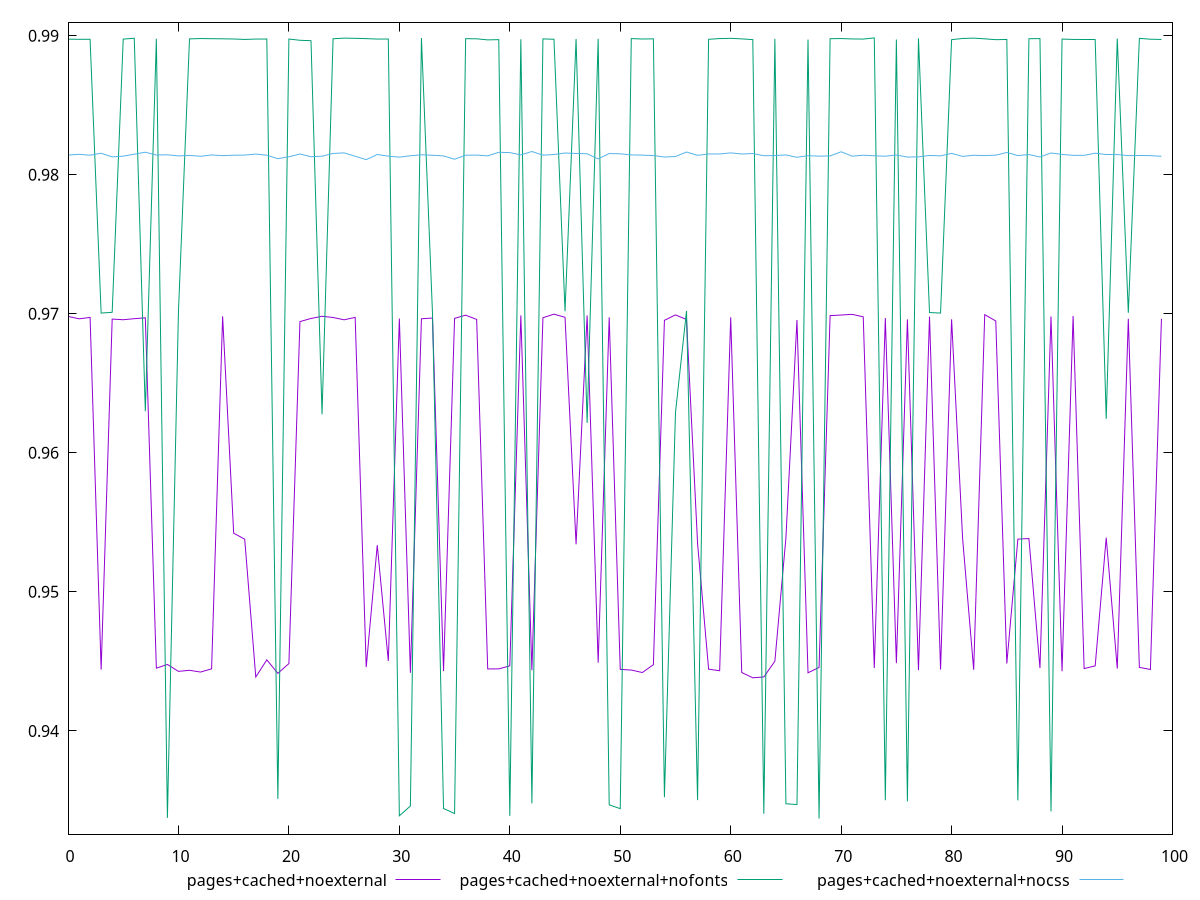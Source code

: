 $_pagesCachedNoexternal <<EOF
0.969815714191809
0.9696395155677071
0.9697378940194878
0.944407819465668
0.9696207869410118
0.9695725549026792
0.9696492637468974
0.9697115720903988
0.9445116748948423
0.9447785388146521
0.9442810878921112
0.9443586186808409
0.9442324490512906
0.9444625992429347
0.9698165564331006
0.9542194858753041
0.9537871510506359
0.9438750611159565
0.9451102325570586
0.9441392428641504
0.9448441139703012
0.9694406971361349
0.969663217044503
0.9698222366867115
0.9697345911202331
0.9695679974116888
0.9697405056587474
0.9445910298060379
0.9533589819818202
0.9450313307539359
0.9696567983209751
0.9441786681803188
0.9696430229858461
0.9696943543274201
0.9443043341347634
0.9696721694350283
0.9699027612164445
0.9695940754595436
0.9444557176450321
0.9444615044764317
0.9446773993320652
0.9698856939992643
0.9443622913521781
0.9697141043757205
0.9699760042600412
0.9697465809730696
0.953421203936275
0.9698820435970718
0.9449035728057286
0.9697441940155692
0.9444233687977306
0.9443766349475476
0.9441986655574282
0.9447618001468132
0.969532044507188
0.9699204658925562
0.9695918608249618
0.9535025597538733
0.9444387070232205
0.9443265436844661
0.9697480525706881
0.9441990641556408
0.943818659790264
0.9438781687915663
0.9450116370946606
0.9538912946715461
0.9695559620850455
0.9441787466095344
0.9445661868245683
0.9698689069501023
0.9699120614787262
0.969959606949522
0.9697838950685733
0.9445262174955569
0.9696949741683276
0.9448702923983228
0.9695979823261709
0.9443700211147269
0.9698030070569302
0.9444098667759522
0.9696055520865872
0.9538105127530174
0.9443949673544476
0.9699384140864882
0.9694831264081069
0.9448485597514347
0.95379293662775
0.9538354092575859
0.9445212225933786
0.9698091907895345
0.9442954436512041
0.9698363716171208
0.9444827850093174
0.9446764630744705
0.9538944812216695
0.944483299697082
0.9696421776319804
0.9445697538861441
0.9444174427467722
0.9696467459599122
EOF
$_pagesCachedNoexternalNofonts <<EOF
0.9897532878880329
0.989742789552905
0.9897461153569882
0.9700525646975257
0.9701061025643266
0.9897596723703004
0.989818153402815
0.9629890873986536
0.9897821390681845
0.9337462781709718
0.9701520180127408
0.9897736619772801
0.9897983086646659
0.9897872742554097
0.9897794038285332
0.9897648370468974
0.9897340314957839
0.9897620170640882
0.9897653041333387
0.935109841978557
0.9897637571190381
0.9896726359023188
0.989644082955022
0.9627756978454953
0.989783645580894
0.9898279950270756
0.989815416513498
0.9897908677893618
0.9897608297625098
0.9897630885514856
0.9338908664727694
0.9345993493083513
0.9898382476603009
0.9700488470979063
0.9344181759731617
0.9340569496599471
0.9897889000136255
0.9897798147899375
0.9897014855604221
0.9897200332913081
0.9338875052885706
0.9897449224474675
0.9347872989413444
0.9897731609011338
0.9897458235753258
0.9701852847132597
0.989768791802093
0.9621512236541274
0.9897805639079602
0.9346816418261547
0.9344081586905926
0.9897955465851398
0.9897639328271297
0.9897773103106808
0.9352333472119644
0.9628867996375161
0.9702037529180756
0.9350203038096443
0.9897447894190411
0.9897957988715345
0.9898140030310261
0.9897740731035847
0.9897202611181725
0.9340431063323773
0.9897725955634025
0.9347604114203087
0.9347006494551418
0.9897263122552555
0.933697425291549
0.9897874496750628
0.9897976288835038
0.9897697128505074
0.9897596852307271
0.9898437718055635
0.935011179369614
0.9897287698030282
0.9349302469380523
0.9898172952460345
0.9700911851675942
0.9700516018945022
0.9897194658577864
0.9898032542739577
0.9898284856499265
0.9897762827052052
0.9897175312572509
0.9897311152524737
0.9349994448535077
0.9897857980779468
0.9897951061422793
0.9342036349918159
0.989760405396215
0.9897349118359188
0.9897302948182345
0.9897266173233422
0.9624489013102493
0.9897978426546528
0.970072012612528
0.9898110090600987
0.9897505042390992
0.9897321761634782
EOF
$_pagesCachedNoexternalNocss <<EOF
0.9814153584728598
0.9814703062294003
0.9814068711513737
0.9815491940554408
0.9812871320983592
0.9813409887598926
0.9814780996471808
0.9816222564215857
0.9814184187211102
0.9814366886115722
0.9813557421072602
0.9813925290023522
0.9813321459789437
0.981424310845429
0.9813754269293576
0.981407215634548
0.9814165865117266
0.9814888200563593
0.9814044856488264
0.9811570925567095
0.9812936333618998
0.9814946516374132
0.9812978883778543
0.9813364536877767
0.9815334128075328
0.9815737272916658
0.9813307381696803
0.9810871652402663
0.9814566721142584
0.9813385844830508
0.9812673381865448
0.981364453603332
0.9814379286765798
0.9814042841390813
0.9813565886370761
0.981116594491596
0.981406968647052
0.9814169243751756
0.9813611789783832
0.9816175422232086
0.9815937781400945
0.9814304354886212
0.9816727067019834
0.9814114075820517
0.9814595915042809
0.9815651729107868
0.9815306824966404
0.9815114590333185
0.9811407625961021
0.981527020084511
0.9815081760927293
0.9814273376169911
0.9814118364892737
0.9813822716424455
0.981276312840006
0.9813111712801392
0.9816358140202117
0.9813968662474422
0.9814945933277889
0.98149829897993
0.9815728616388361
0.9814932197760516
0.9815282689837304
0.9813685284352837
0.9813831043425412
0.9814264413118668
0.9812554197217209
0.9813760841480844
0.9813375028155931
0.9813574156063605
0.9816543439632833
0.9813380371385783
0.9814066501598829
0.9813672201287431
0.9813357499025559
0.9814224465509988
0.9812745756169741
0.9812882353325316
0.981388756926131
0.981359688015599
0.9815402179794401
0.9813206206776642
0.9814060391741146
0.9813787323845753
0.9814106017381656
0.9816041883864919
0.9813820374409818
0.9814535966853842
0.9812785201308466
0.9815654637007135
0.9814655006902563
0.981394018178977
0.9813991158819287
0.9815517867347716
0.9814563671821601
0.9814543169118544
0.9813767153235058
0.9813883211528013
0.9813778344854079
0.981327785446477
EOF
set key outside below
set terminal pngcairo
set output "report_00004_2020-11-02T20-21-41.718Z/first-contentful-paint/first-contentful-paint_pages+cached+noexternal_pages+cached+noexternal+nofonts_pages+cached+noexternal+nocss.png"
set yrange [0.9325744983612687:0.9909666987358438]
plot $_pagesCachedNoexternal title "pages+cached+noexternal" with line ,$_pagesCachedNoexternalNofonts title "pages+cached+noexternal+nofonts" with line ,$_pagesCachedNoexternalNocss title "pages+cached+noexternal+nocss" with line ,